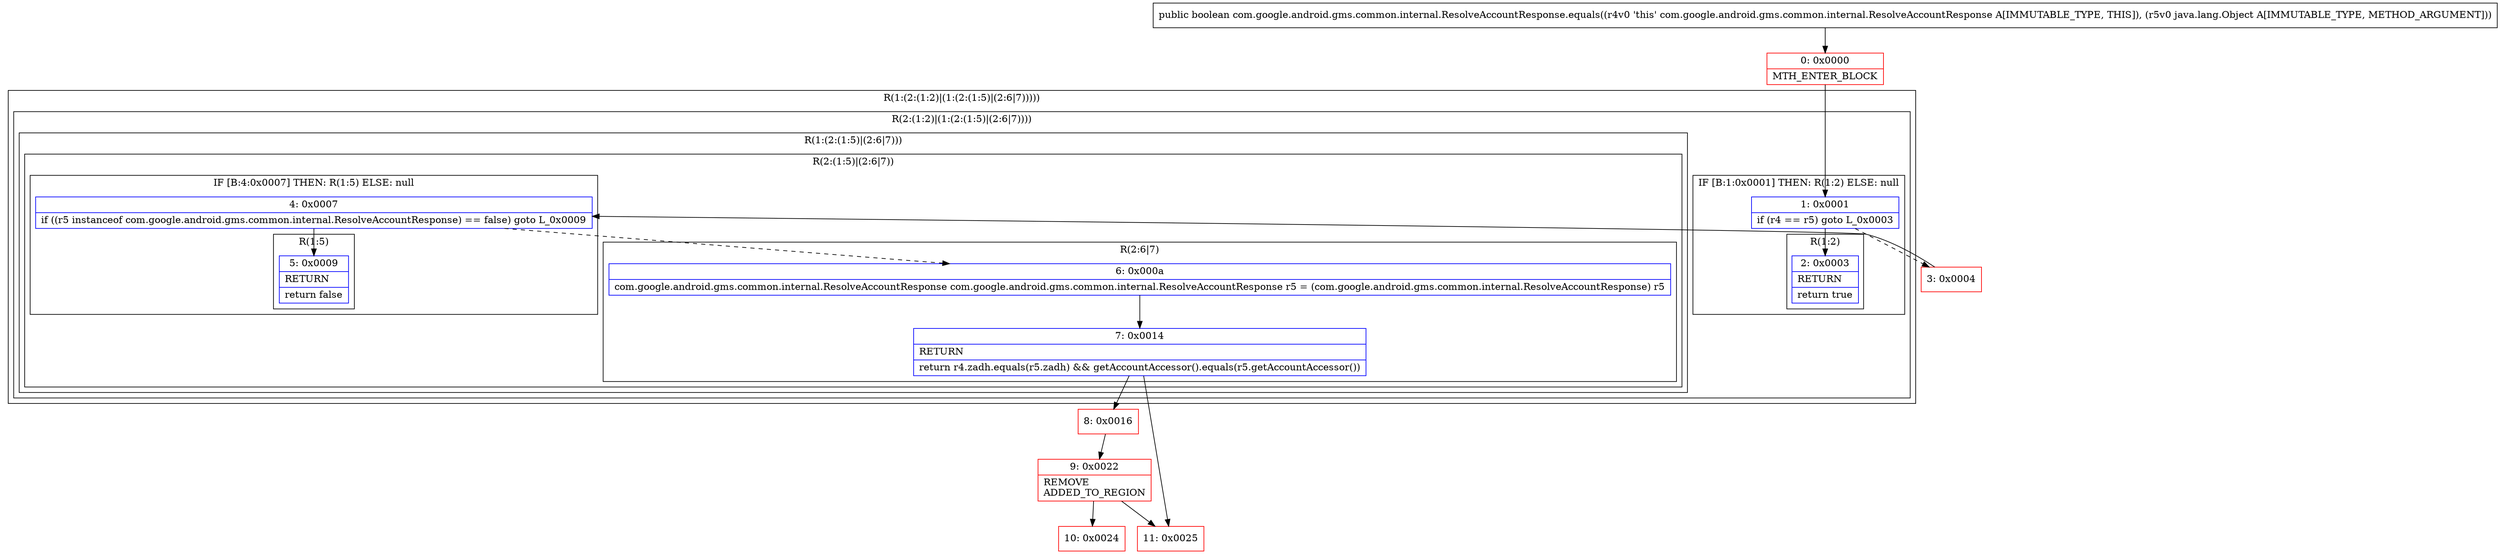 digraph "CFG forcom.google.android.gms.common.internal.ResolveAccountResponse.equals(Ljava\/lang\/Object;)Z" {
subgraph cluster_Region_1695087674 {
label = "R(1:(2:(1:2)|(1:(2:(1:5)|(2:6|7)))))";
node [shape=record,color=blue];
subgraph cluster_Region_1800527617 {
label = "R(2:(1:2)|(1:(2:(1:5)|(2:6|7))))";
node [shape=record,color=blue];
subgraph cluster_IfRegion_158763275 {
label = "IF [B:1:0x0001] THEN: R(1:2) ELSE: null";
node [shape=record,color=blue];
Node_1 [shape=record,label="{1\:\ 0x0001|if (r4 == r5) goto L_0x0003\l}"];
subgraph cluster_Region_1723275698 {
label = "R(1:2)";
node [shape=record,color=blue];
Node_2 [shape=record,label="{2\:\ 0x0003|RETURN\l|return true\l}"];
}
}
subgraph cluster_Region_1149026418 {
label = "R(1:(2:(1:5)|(2:6|7)))";
node [shape=record,color=blue];
subgraph cluster_Region_565225003 {
label = "R(2:(1:5)|(2:6|7))";
node [shape=record,color=blue];
subgraph cluster_IfRegion_473128391 {
label = "IF [B:4:0x0007] THEN: R(1:5) ELSE: null";
node [shape=record,color=blue];
Node_4 [shape=record,label="{4\:\ 0x0007|if ((r5 instanceof com.google.android.gms.common.internal.ResolveAccountResponse) == false) goto L_0x0009\l}"];
subgraph cluster_Region_1108847994 {
label = "R(1:5)";
node [shape=record,color=blue];
Node_5 [shape=record,label="{5\:\ 0x0009|RETURN\l|return false\l}"];
}
}
subgraph cluster_Region_1692079876 {
label = "R(2:6|7)";
node [shape=record,color=blue];
Node_6 [shape=record,label="{6\:\ 0x000a|com.google.android.gms.common.internal.ResolveAccountResponse com.google.android.gms.common.internal.ResolveAccountResponse r5 = (com.google.android.gms.common.internal.ResolveAccountResponse) r5\l}"];
Node_7 [shape=record,label="{7\:\ 0x0014|RETURN\l|return r4.zadh.equals(r5.zadh) && getAccountAccessor().equals(r5.getAccountAccessor())\l}"];
}
}
}
}
}
Node_0 [shape=record,color=red,label="{0\:\ 0x0000|MTH_ENTER_BLOCK\l}"];
Node_3 [shape=record,color=red,label="{3\:\ 0x0004}"];
Node_8 [shape=record,color=red,label="{8\:\ 0x0016}"];
Node_9 [shape=record,color=red,label="{9\:\ 0x0022|REMOVE\lADDED_TO_REGION\l}"];
Node_10 [shape=record,color=red,label="{10\:\ 0x0024}"];
Node_11 [shape=record,color=red,label="{11\:\ 0x0025}"];
MethodNode[shape=record,label="{public boolean com.google.android.gms.common.internal.ResolveAccountResponse.equals((r4v0 'this' com.google.android.gms.common.internal.ResolveAccountResponse A[IMMUTABLE_TYPE, THIS]), (r5v0 java.lang.Object A[IMMUTABLE_TYPE, METHOD_ARGUMENT])) }"];
MethodNode -> Node_0;
Node_1 -> Node_2;
Node_1 -> Node_3[style=dashed];
Node_4 -> Node_5;
Node_4 -> Node_6[style=dashed];
Node_6 -> Node_7;
Node_7 -> Node_8;
Node_7 -> Node_11;
Node_0 -> Node_1;
Node_3 -> Node_4;
Node_8 -> Node_9;
Node_9 -> Node_10;
Node_9 -> Node_11;
}

